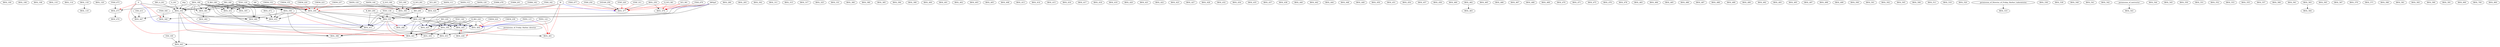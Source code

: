 digraph G {
    BIOL_100;
    BIOL_106;
    BIOL_108;
    BIOL_110;
    BIOL_114;
    BIOL_118;
    edge [color=black];
    BIOL_118 -> BIOL_119;
    BIOL_120;
    BIOL_180;
    edge [color=black];
    BIOL_180 -> BIOL_200;
    B_BIO_180 -> BIOL_200;
    BIO_180 -> BIOL_200;
    TESC_120 -> BIOL_200;
    edge [color=red];
    CHEM_152 -> BIOL_200;
    CHEM_155 -> BIOL_200;
    CHEM_220 -> BIOL_200;
    CHEM_223 -> BIOL_200;
    CHEM_237 -> BIOL_200;
    AWSpS -> BIOL_200;
    edge [color=black];
    BIOL_200 -> BIOL_220;
    B_BIO_200 -> BIOL_220;
    BIO_200 -> BIOL_220;
    TESC_130 -> BIOL_220;
    AWSpS -> BIOL_220;
    BIOL_250;
    BIOL_280;
    BIOL_293;
    edge [color=black];
    MATH_111 -> BIOL_300;
    MATH_112 -> BIOL_300;
    MATH_120 -> BIOL_300;
    MATH_124 -> BIOL_300;
    MATH_144 -> BIOL_300;
    Q_SCI_190 -> BIOL_300;
    SCI_190 -> BIOL_300;
    Q_SCI_291 -> BIOL_300;
    SCI_291 -> BIOL_300;
    W -> BIOL_300;
    BIOL_302;
    edge [color=black];
    BIOL_180 -> BIOL_305;
    B_BIO_180 -> BIOL_305;
    BIO_180 -> BIOL_305;
    TESC_120 -> BIOL_305;
    BIOL_311;
    BIOL_315;
    BIOL_317;
    BIOL_325;
    BIOL_331;
    edge [color=black];
    BIOL_200 -> BIOL_340;
    FISH_340 -> BIOL_340;
    edge [color=red];
    A -> BIOL_340;
    edge [color=black];
    BIOL_220 -> BIOL_350;
    B_BIO_220 -> BIOL_350;
    BIO_220 -> BIOL_350;
    TESC_140 -> BIOL_350;
    AWSpS -> BIOL_350;
    edge [color=black];
    BIOL_180 -> BIOL_354;
    B_BIO_180 -> BIOL_354;
    BIO_180 -> BIOL_354;
    TESC_120 -> BIOL_354;
    BIO_A_201 -> BIOL_354;
    A_201 -> BIOL_354;
    ASp -> BIOL_354;
    edge [color=black];
    BIOL_200 -> BIOL_355;
    B_BIO_200 -> BIOL_355;
    BIO_200 -> BIOL_355;
    TESC_130 -> BIOL_355;
    AWSpS -> BIOL_355;
    edge [color=black];
    BIOL_180 -> BIOL_356;
    B_BIO_180 -> BIOL_356;
    BIO_180 -> BIOL_356;
    TESC_120 -> BIOL_356;
    AW -> BIOL_356;
    BIOL_360;
    BIOL_380;
    BIOL_385;
    BIOL_394;
    edge [color=black];
    BIOL_350 -> BIOL_396;
    BIOL_354 -> BIOL_396;
    BIOL_355 -> BIOL_396;
    BIOL_356 -> BIOL_396;
    BIOL_399;
    BIOL_400;
    BIOL_401;
    BIOL_402;
    BIOL_403;
    edge [color=black];
    BIOL_220 -> BIOL_404;
    B_BIO_220 -> BIOL_404;
    BIO_220 -> BIOL_404;
    TESC_140 -> BIOL_404;
    edge [color=red];
    CHEM_224 -> BIOL_404;
    CHEM_239 -> BIOL_404;
    edge [color=blue];
    PHYS_115 -> BIOL_404;
    PHYS_122 -> BIOL_404;
    A -> BIOL_404;
    BIOL_405;
    BIOL_408;
    edge [color=black];
    BIOL_200 -> BIOL_411;
    B_BIO_200 -> BIOL_411;
    BIO_200 -> BIOL_411;
    TESC_130 -> BIOL_411;
    BIOL_354 -> BIOL_411;
    BIOL_355 -> BIOL_411;
    AW -> BIOL_411;
    BIOL_413;
    BIOL_414;
    BIOL_415;
    BIOL_416;
    BIOL_417;
    BIOL_418;
    BIOL_419;
    BIOL_420;
    BIOL_421;
    BIOL_422;
    BIOL_423;
    edge [color=black];
    BIOL_180 -> BIOL_424;
    B_BIO_180 -> BIOL_424;
    BIO_180 -> BIOL_424;
    TESC_120 -> BIOL_424;
    ESRM_201 -> BIOL_424;
    ESRM_162 -> BIOL_424;
    FISH_162 -> BIOL_424;
    ESRM_478 -> BIOL_424;
    edge [color=red];
    W -> BIOL_424;
    edge [color=black];
    BIOL_220 -> BIOL_425;
    B_BIO_220 -> BIOL_425;
    BIO_220 -> BIOL_425;
    TESC_140 -> BIOL_425;
    W -> BIOL_425;
    BIOL_427;
    BIOL_428;
    edge [color=black];
    BIOL_445 -> BIOL_430;
    edge [color=red];
    permission_of_Friday_Harbor_director -> BIOL_430;
    BIOL_432;
    edge [color=black];
    BIOL_356 -> BIOL_433;
    BIOL_472 -> BIOL_433;
    BIOL_180 -> BIOL_433;
    B_BIO_180 -> BIOL_433;
    BIO_180 -> BIOL_433;
    TESC_120 -> BIOL_433;
    BIOL_434;
    BIOL_435;
    BIOL_437;
    BIOL_438;
    BIOL_440;
    edge [color=black];
    BIOL_220 -> BIOL_441;
    B_BIO_220 -> BIOL_441;
    BIO_220 -> BIOL_441;
    TESC_140 -> BIOL_441;
    edge [color=red];
    BIOL_350 -> BIOL_441;
    BIOL_354 -> BIOL_441;
    BIOL_355 -> BIOL_441;
    BIOL_356 -> BIOL_441;
    A -> BIOL_441;
    BIOL_442;
    edge [color=black];
    BIOL_354 -> BIOL_443;
    BIOL_453 -> BIOL_443;
    ESS_100 -> BIOL_443;
    BIOL_444;
    edge [color=black];
    BIOL_220 -> BIOL_445;
    B_BIO_220 -> BIOL_445;
    BIO_220 -> BIOL_445;
    TESC_140 -> BIOL_445;
    edge [color=red];
    BIOL_430 -> BIOL_445;
    edge [color=black];
    BIOL_220 -> BIOL_446;
    edge [color=red];
    BIOL_355 -> BIOL_446;
    edge [color=black];
    BIOL_354 -> BIOL_447;
    ESS_213 -> BIOL_447;
    A -> BIOL_447;
    BIOL_448;
    BIOL_449;
    BIOL_450;
    BIOL_451;
    edge [color=black];
    BIOL_180 -> BIOL_452;
    B_BIO_180 -> BIOL_452;
    BIO_180 -> BIOL_452;
    TESC_120 -> BIOL_452;
    edge [color=black];
    BIOL_350 -> BIOL_453;
    BIOL_452 -> BIOL_453;
    W -> BIOL_453;
    BIOL_454;
    BIOL_457;
    BIOL_458;
    edge [color=black];
    BIOL_350 -> BIOL_459;
    BIOL_355 -> BIOL_459;
    BIOL_460;
    edge [color=black];
    BIOL_350 -> BIOL_461;
    edge [color=red];
    PHYS_115 -> BIOL_461;
    PHYS_122 -> BIOL_461;
    W -> BIOL_461;
    BIOL_462;
    edge [color=black];
    BIOL_462 -> BIOL_463;
    BIOL_465;
    BIOL_466;
    BIOL_467;
    BIOL_468;
    BIOL_469;
    BIOL_470;
    BIOL_471;
    BIOL_472;
    edge [color=black];
    BIOL_180 -> BIOL_473;
    FISH_473 -> BIOL_473;
    edge [color=red];
    A -> BIOL_473;
    edge [color=black];
    BIOL_473 -> BIOL_474;
    BIOL_475;
    BIOL_476;
    edge [color=black];
    FISH_250 -> BIOL_477;
    OCEAN_250 -> BIOL_477;
    BIOL_250 -> BIOL_477;
    edge [color=red];
    Q_SCI_381 -> BIOL_477;
    SCI_381 -> BIOL_477;
    STAT_220 -> BIOL_477;
    STAT_311 -> BIOL_477;
    FISH_477 -> BIOL_477;
    edge [color=blue];
    W -> BIOL_477;
    BIOL_478;
    edge [color=black];
    BIOL_250 -> BIOL_479;
    edge [color=red];
    Q_SCI_381 -> BIOL_479;
    SCI_381 -> BIOL_479;
    FISH_479 -> BIOL_479;
    edge [color=blue];
    AWSpS -> BIOL_479;
    edge [color=black];
    BIOL_356 -> BIOL_480;
    BIOL_180 -> BIOL_480;
    B_BIO_180 -> BIOL_480;
    BIO_180 -> BIOL_480;
    TESC_120 -> BIOL_480;
    edge [color=black];
    BIOL_180 -> BIOL_481;
    B_BIO_180 -> BIOL_481;
    BIO_180 -> BIOL_481;
    TESC_120 -> BIOL_481;
    A -> BIOL_481;
    edge [color=black];
    BIOL_481 -> BIOL_482;
    BIOL_483;
    BIOL_484;
    BIOL_485;
    BIOL_486;
    BIOL_487;
    BIOL_488;
    BIOL_489;
    BIOL_490;
    BIOL_492;
    BIOL_493;
    BIOL_495;
    BIOL_497;
    BIOL_498;
    BIOL_499;
    BIOL_500;
    BIOL_501;
    BIOL_502;
    BIOL_505;
    BIOL_506;
    BIOL_511;
    BIOL_519;
    BIOL_520;
    edge [color=black];
    permission_of_Director_of_Friday_Harbor_Laboratories -> BIOL_533;
    BIOL_536;
    BIOL_539;
    BIOL_540;
    BIOL_541;
    BIOL_542;
    edge [color=black];
    permission_of_instructor -> BIOL_543;
    BIOL_544;
    BIOL_545;
    BIOL_550;
    BIOL_551;
    BIOL_552;
    BIOL_553;
    BIOL_555;
    BIOL_557;
    BIOL_560;
    BIOL_561;
    BIOL_563;
    edge [color=black];
    BIOL_563 -> BIOL_564;
    BIOL_565;
    BIOL_567;
    BIOL_570;
    BIOL_571;
    BIOL_580;
    BIOL_581;
    BIOL_583;
    BIOL_590;
    BIOL_591;
    BIOL_600;
    BIOL_700;
    BIOL_800;
}
